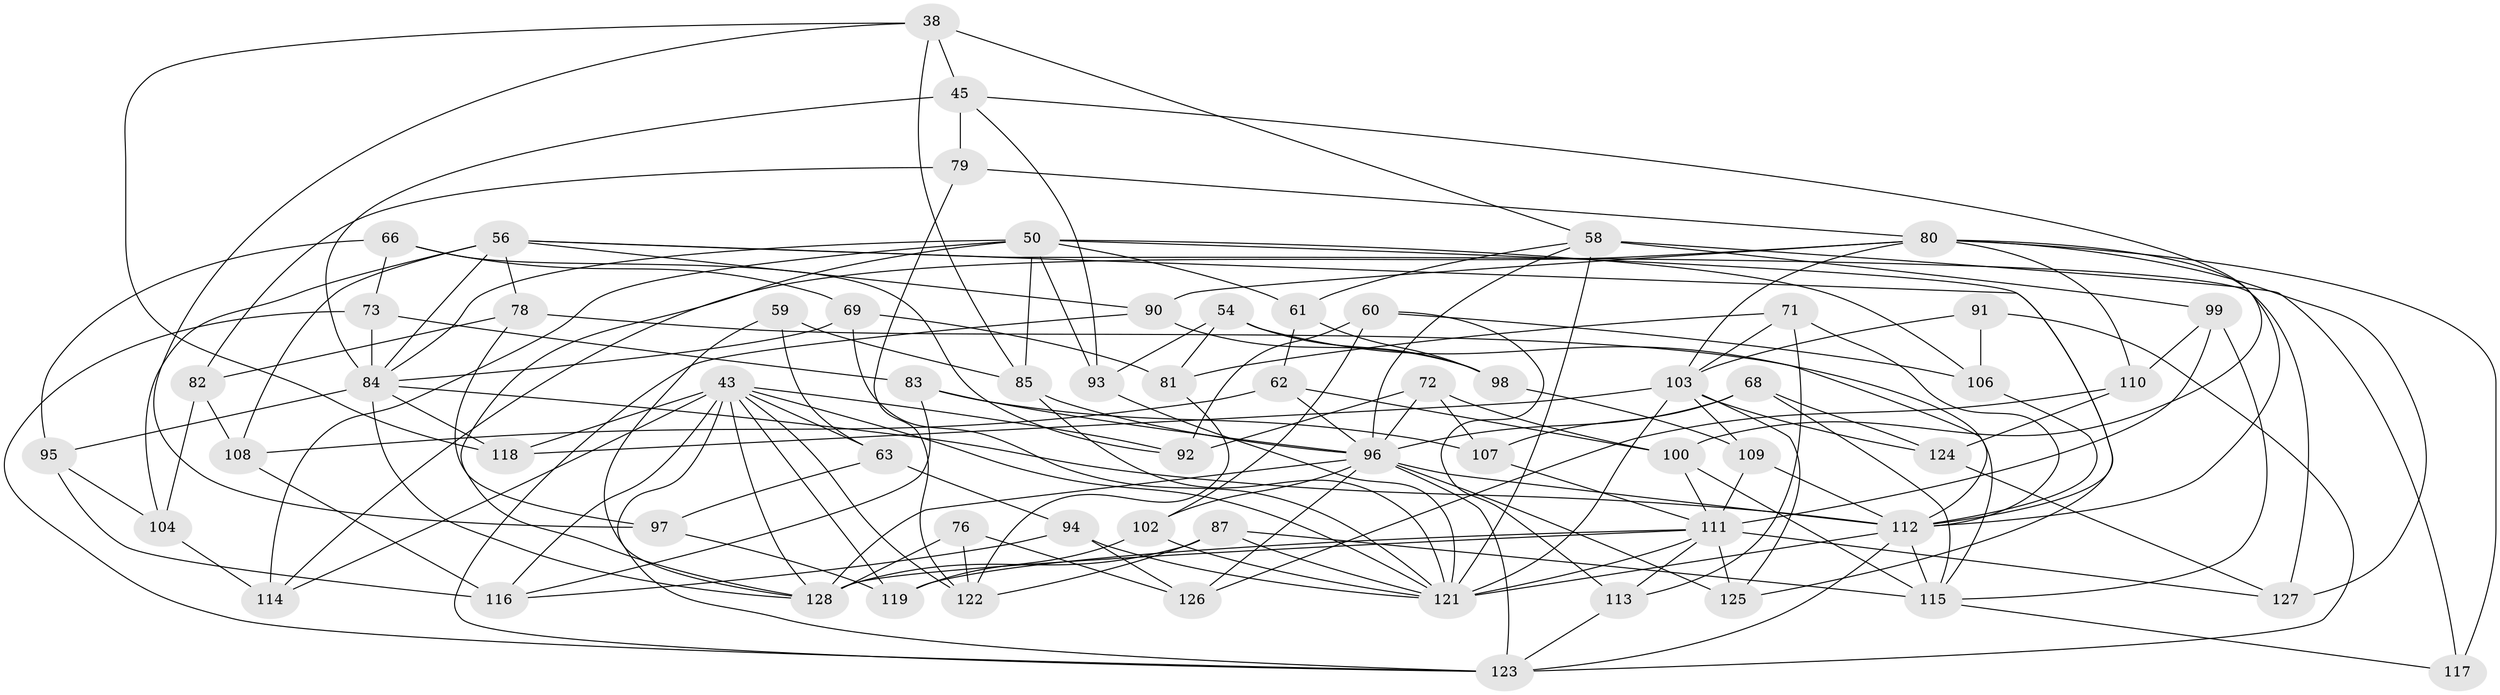 // original degree distribution, {4: 1.0}
// Generated by graph-tools (version 1.1) at 2025/56/03/09/25 04:56:21]
// undirected, 64 vertices, 162 edges
graph export_dot {
graph [start="1"]
  node [color=gray90,style=filled];
  38 [super="+23"];
  43 [super="+34"];
  45 [super="+32"];
  50 [super="+16"];
  54;
  56 [super="+14+39"];
  58 [super="+36+51+52"];
  59;
  60;
  61 [super="+53"];
  62;
  63;
  66;
  68;
  69;
  71;
  72;
  73;
  76 [super="+64"];
  78;
  79;
  80 [super="+21+22"];
  81;
  82;
  83;
  84 [super="+49+65"];
  85 [super="+48"];
  87;
  90;
  91;
  92;
  93;
  94 [super="+44"];
  95;
  96 [super="+10+11+75"];
  97;
  98;
  99;
  100 [super="+46"];
  102 [super="+55"];
  103 [super="+88"];
  104;
  106 [super="+70"];
  107;
  108;
  109;
  110;
  111 [super="+37+86+101"];
  112 [super="+89+105"];
  113;
  114;
  115 [super="+24"];
  116 [super="+20"];
  117;
  118;
  119;
  121 [super="+15+28+67+27+120"];
  122 [super="+77"];
  123 [super="+17+25"];
  124;
  125;
  126;
  127;
  128 [super="+3+42"];
  38 -- 85;
  38 -- 97;
  38 -- 45 [weight=2];
  38 -- 118;
  38 -- 58;
  43 -- 119;
  43 -- 128;
  43 -- 123;
  43 -- 114;
  43 -- 116;
  43 -- 118;
  43 -- 121;
  43 -- 122;
  43 -- 92;
  43 -- 63;
  45 -- 93;
  45 -- 79;
  45 -- 100;
  45 -- 84;
  50 -- 85 [weight=2];
  50 -- 93;
  50 -- 112;
  50 -- 128;
  50 -- 114;
  50 -- 106 [weight=2];
  50 -- 61;
  50 -- 84;
  54 -- 93;
  54 -- 81;
  54 -- 98;
  54 -- 112;
  56 -- 108;
  56 -- 84 [weight=2];
  56 -- 125;
  56 -- 104;
  56 -- 90;
  56 -- 78;
  56 -- 127;
  58 -- 121 [weight=3];
  58 -- 117 [weight=2];
  58 -- 96 [weight=2];
  58 -- 99;
  58 -- 61 [weight=3];
  59 -- 63;
  59 -- 128;
  59 -- 85 [weight=2];
  60 -- 102;
  60 -- 106;
  60 -- 113;
  60 -- 92;
  61 -- 98;
  61 -- 62;
  62 -- 108;
  62 -- 100;
  62 -- 96;
  63 -- 97;
  63 -- 94;
  66 -- 69;
  66 -- 95;
  66 -- 73;
  66 -- 92;
  68 -- 124;
  68 -- 107;
  68 -- 115;
  68 -- 96;
  69 -- 81;
  69 -- 121;
  69 -- 84;
  71 -- 81;
  71 -- 113;
  71 -- 103;
  71 -- 112;
  72 -- 92;
  72 -- 107;
  72 -- 96;
  72 -- 100;
  73 -- 83;
  73 -- 123;
  73 -- 84;
  76 -- 128 [weight=3];
  76 -- 122 [weight=2];
  76 -- 126;
  78 -- 82;
  78 -- 97;
  78 -- 115;
  79 -- 82;
  79 -- 80;
  79 -- 122;
  80 -- 112;
  80 -- 90;
  80 -- 110;
  80 -- 103;
  80 -- 114;
  80 -- 117;
  80 -- 127;
  81 -- 122;
  82 -- 108;
  82 -- 104;
  83 -- 107;
  83 -- 96;
  83 -- 116;
  84 -- 118;
  84 -- 128 [weight=2];
  84 -- 112 [weight=2];
  84 -- 95;
  85 -- 121 [weight=2];
  85 -- 96;
  87 -- 122;
  87 -- 115;
  87 -- 128;
  87 -- 121;
  90 -- 98;
  90 -- 123;
  91 -- 106 [weight=2];
  91 -- 123;
  91 -- 103;
  93 -- 121;
  94 -- 116 [weight=2];
  94 -- 126;
  94 -- 121 [weight=2];
  95 -- 116;
  95 -- 104;
  96 -- 128;
  96 -- 125;
  96 -- 123 [weight=2];
  96 -- 102;
  96 -- 126;
  96 -- 112;
  97 -- 119;
  98 -- 109;
  99 -- 110;
  99 -- 115;
  99 -- 111;
  100 -- 115 [weight=2];
  100 -- 111;
  102 -- 119;
  102 -- 121 [weight=3];
  103 -- 109;
  103 -- 121 [weight=3];
  103 -- 118;
  103 -- 124;
  103 -- 125;
  104 -- 114;
  106 -- 112;
  107 -- 111;
  108 -- 116;
  109 -- 111;
  109 -- 112;
  110 -- 124;
  110 -- 126;
  111 -- 125;
  111 -- 121 [weight=2];
  111 -- 119;
  111 -- 127;
  111 -- 128 [weight=2];
  111 -- 113;
  112 -- 115;
  112 -- 121 [weight=3];
  112 -- 123;
  113 -- 123;
  115 -- 117;
  124 -- 127;
}
